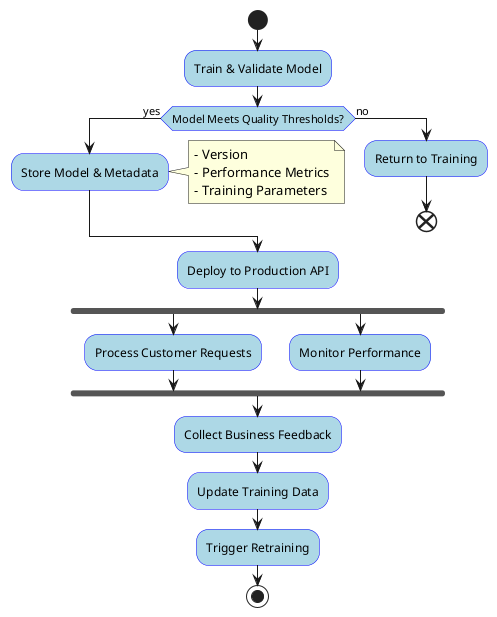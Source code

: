 @startuml Model Deployment Flow

skinparam componentStyle uml2
skinparam ActivityBackgroundColor LightBlue
skinparam ActivityBorderColor Blue

start

:Train & Validate Model;

if (Model Meets Quality Thresholds?) then (yes)
    :Store Model & Metadata;
    note right
        - Version
        - Performance Metrics
        - Training Parameters
    end note
else (no)
    :Return to Training;
    end
endif

:Deploy to Production API;

fork
    :Process Customer Requests;
fork again
    :Monitor Performance;
end fork

:Collect Business Feedback;

:Update Training Data;

:Trigger Retraining;

stop

@enduml
